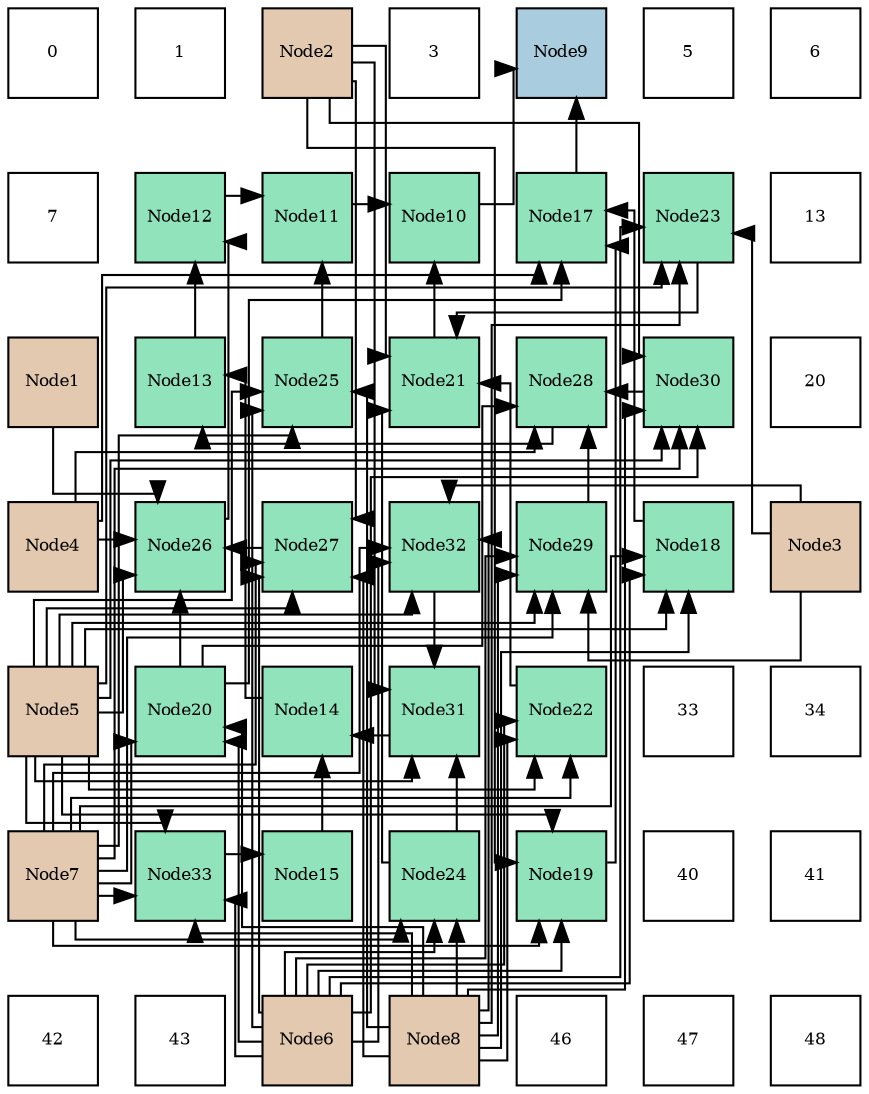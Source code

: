 digraph layout{
 rankdir=TB;
 splines=ortho;
 node [style=filled shape=square fixedsize=true width=0.6];
0[label="0", fontsize=8, fillcolor="#ffffff"];
1[label="1", fontsize=8, fillcolor="#ffffff"];
2[label="Node2", fontsize=8, fillcolor="#e3c9af"];
3[label="3", fontsize=8, fillcolor="#ffffff"];
4[label="Node9", fontsize=8, fillcolor="#a9ccde"];
5[label="5", fontsize=8, fillcolor="#ffffff"];
6[label="6", fontsize=8, fillcolor="#ffffff"];
7[label="7", fontsize=8, fillcolor="#ffffff"];
8[label="Node12", fontsize=8, fillcolor="#91e3bb"];
9[label="Node11", fontsize=8, fillcolor="#91e3bb"];
10[label="Node10", fontsize=8, fillcolor="#91e3bb"];
11[label="Node17", fontsize=8, fillcolor="#91e3bb"];
12[label="Node23", fontsize=8, fillcolor="#91e3bb"];
13[label="13", fontsize=8, fillcolor="#ffffff"];
14[label="Node1", fontsize=8, fillcolor="#e3c9af"];
15[label="Node13", fontsize=8, fillcolor="#91e3bb"];
16[label="Node25", fontsize=8, fillcolor="#91e3bb"];
17[label="Node21", fontsize=8, fillcolor="#91e3bb"];
18[label="Node28", fontsize=8, fillcolor="#91e3bb"];
19[label="Node30", fontsize=8, fillcolor="#91e3bb"];
20[label="20", fontsize=8, fillcolor="#ffffff"];
21[label="Node4", fontsize=8, fillcolor="#e3c9af"];
22[label="Node26", fontsize=8, fillcolor="#91e3bb"];
23[label="Node27", fontsize=8, fillcolor="#91e3bb"];
24[label="Node32", fontsize=8, fillcolor="#91e3bb"];
25[label="Node29", fontsize=8, fillcolor="#91e3bb"];
26[label="Node18", fontsize=8, fillcolor="#91e3bb"];
27[label="Node3", fontsize=8, fillcolor="#e3c9af"];
28[label="Node5", fontsize=8, fillcolor="#e3c9af"];
29[label="Node20", fontsize=8, fillcolor="#91e3bb"];
30[label="Node14", fontsize=8, fillcolor="#91e3bb"];
31[label="Node31", fontsize=8, fillcolor="#91e3bb"];
32[label="Node22", fontsize=8, fillcolor="#91e3bb"];
33[label="33", fontsize=8, fillcolor="#ffffff"];
34[label="34", fontsize=8, fillcolor="#ffffff"];
35[label="Node7", fontsize=8, fillcolor="#e3c9af"];
36[label="Node33", fontsize=8, fillcolor="#91e3bb"];
37[label="Node15", fontsize=8, fillcolor="#91e3bb"];
38[label="Node24", fontsize=8, fillcolor="#91e3bb"];
39[label="Node19", fontsize=8, fillcolor="#91e3bb"];
40[label="40", fontsize=8, fillcolor="#ffffff"];
41[label="41", fontsize=8, fillcolor="#ffffff"];
42[label="42", fontsize=8, fillcolor="#ffffff"];
43[label="43", fontsize=8, fillcolor="#ffffff"];
44[label="Node6", fontsize=8, fillcolor="#e3c9af"];
45[label="Node8", fontsize=8, fillcolor="#e3c9af"];
46[label="46", fontsize=8, fillcolor="#ffffff"];
47[label="47", fontsize=8, fillcolor="#ffffff"];
48[label="48", fontsize=8, fillcolor="#ffffff"];
edge [constraint=false, style=vis];10 -> 4;
11 -> 4;
9 -> 10;
17 -> 10;
8 -> 9;
16 -> 9;
15 -> 8;
22 -> 8;
30 -> 15;
18 -> 15;
37 -> 30;
31 -> 30;
36 -> 37;
26 -> 11;
39 -> 11;
29 -> 11;
21 -> 11;
32 -> 17;
12 -> 17;
38 -> 17;
2 -> 17;
29 -> 22;
23 -> 22;
14 -> 22;
21 -> 22;
28 -> 22;
29 -> 18;
25 -> 18;
19 -> 18;
21 -> 18;
38 -> 31;
24 -> 31;
2 -> 31;
28 -> 31;
28 -> 26;
44 -> 26;
35 -> 26;
45 -> 26;
2 -> 39;
28 -> 39;
44 -> 39;
35 -> 39;
44 -> 29;
35 -> 29;
45 -> 29;
28 -> 32;
44 -> 32;
35 -> 32;
45 -> 32;
27 -> 12;
28 -> 12;
44 -> 12;
45 -> 12;
44 -> 38;
35 -> 38;
45 -> 38;
28 -> 16;
44 -> 16;
35 -> 16;
45 -> 16;
2 -> 23;
28 -> 23;
44 -> 23;
35 -> 23;
45 -> 23;
27 -> 25;
28 -> 25;
44 -> 25;
35 -> 25;
45 -> 25;
2 -> 19;
28 -> 19;
44 -> 19;
35 -> 19;
45 -> 19;
27 -> 24;
28 -> 24;
44 -> 24;
35 -> 24;
45 -> 24;
28 -> 36;
44 -> 36;
35 -> 36;
45 -> 36;
edge [constraint=true, style=invis];
0 -> 7 -> 14 -> 21 -> 28 -> 35 -> 42;
1 -> 8 -> 15 -> 22 -> 29 -> 36 -> 43;
2 -> 9 -> 16 -> 23 -> 30 -> 37 -> 44;
3 -> 10 -> 17 -> 24 -> 31 -> 38 -> 45;
4 -> 11 -> 18 -> 25 -> 32 -> 39 -> 46;
5 -> 12 -> 19 -> 26 -> 33 -> 40 -> 47;
6 -> 13 -> 20 -> 27 -> 34 -> 41 -> 48;
rank = same {0 -> 1 -> 2 -> 3 -> 4 -> 5 -> 6};
rank = same {7 -> 8 -> 9 -> 10 -> 11 -> 12 -> 13};
rank = same {14 -> 15 -> 16 -> 17 -> 18 -> 19 -> 20};
rank = same {21 -> 22 -> 23 -> 24 -> 25 -> 26 -> 27};
rank = same {28 -> 29 -> 30 -> 31 -> 32 -> 33 -> 34};
rank = same {35 -> 36 -> 37 -> 38 -> 39 -> 40 -> 41};
rank = same {42 -> 43 -> 44 -> 45 -> 46 -> 47 -> 48};
}